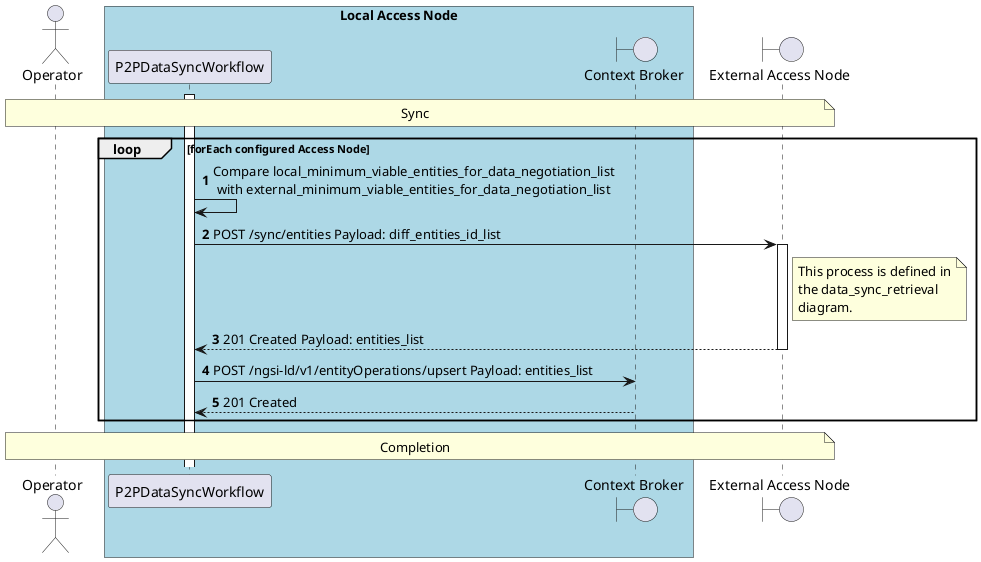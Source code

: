 @startuml
'https://plantuml.com/sequence-diagram

autonumber
skinparam BoxPadding 10

' -------------------- Headers -------------------- '

actor "Operator" as operator

box "Local Access Node" #LightBlue
    participant "P2PDataSyncWorkflow" as p2p_data_sync_workflow
    boundary "Context Broker" as context_broker
end box

boundary "External Access Node" as external_access_node

' -------------------- Diagram -------------------- '

activate p2p_data_sync_workflow

note over operator, external_access_node
    Sync
end note



loop forEach configured Access Node
    p2p_data_sync_workflow -> p2p_data_sync_workflow: Compare local_minimum_viable_entities_for_data_negotiation_list\n with external_minimum_viable_entities_for_data_negotiation_list
    p2p_data_sync_workflow -> external_access_node++: POST /sync/entities Payload: diff_entities_id_list
        note right of external_access_node
            This process is defined in
            the data_sync_retrieval
            diagram.
        end note
    return 201 Created Payload: entities_list
    p2p_data_sync_workflow -> context_broker: POST /ngsi-ld/v1/entityOperations/upsert Payload: entities_list
    return 201 Created
end

note over operator, external_access_node
    Completion
end note



@enduml
